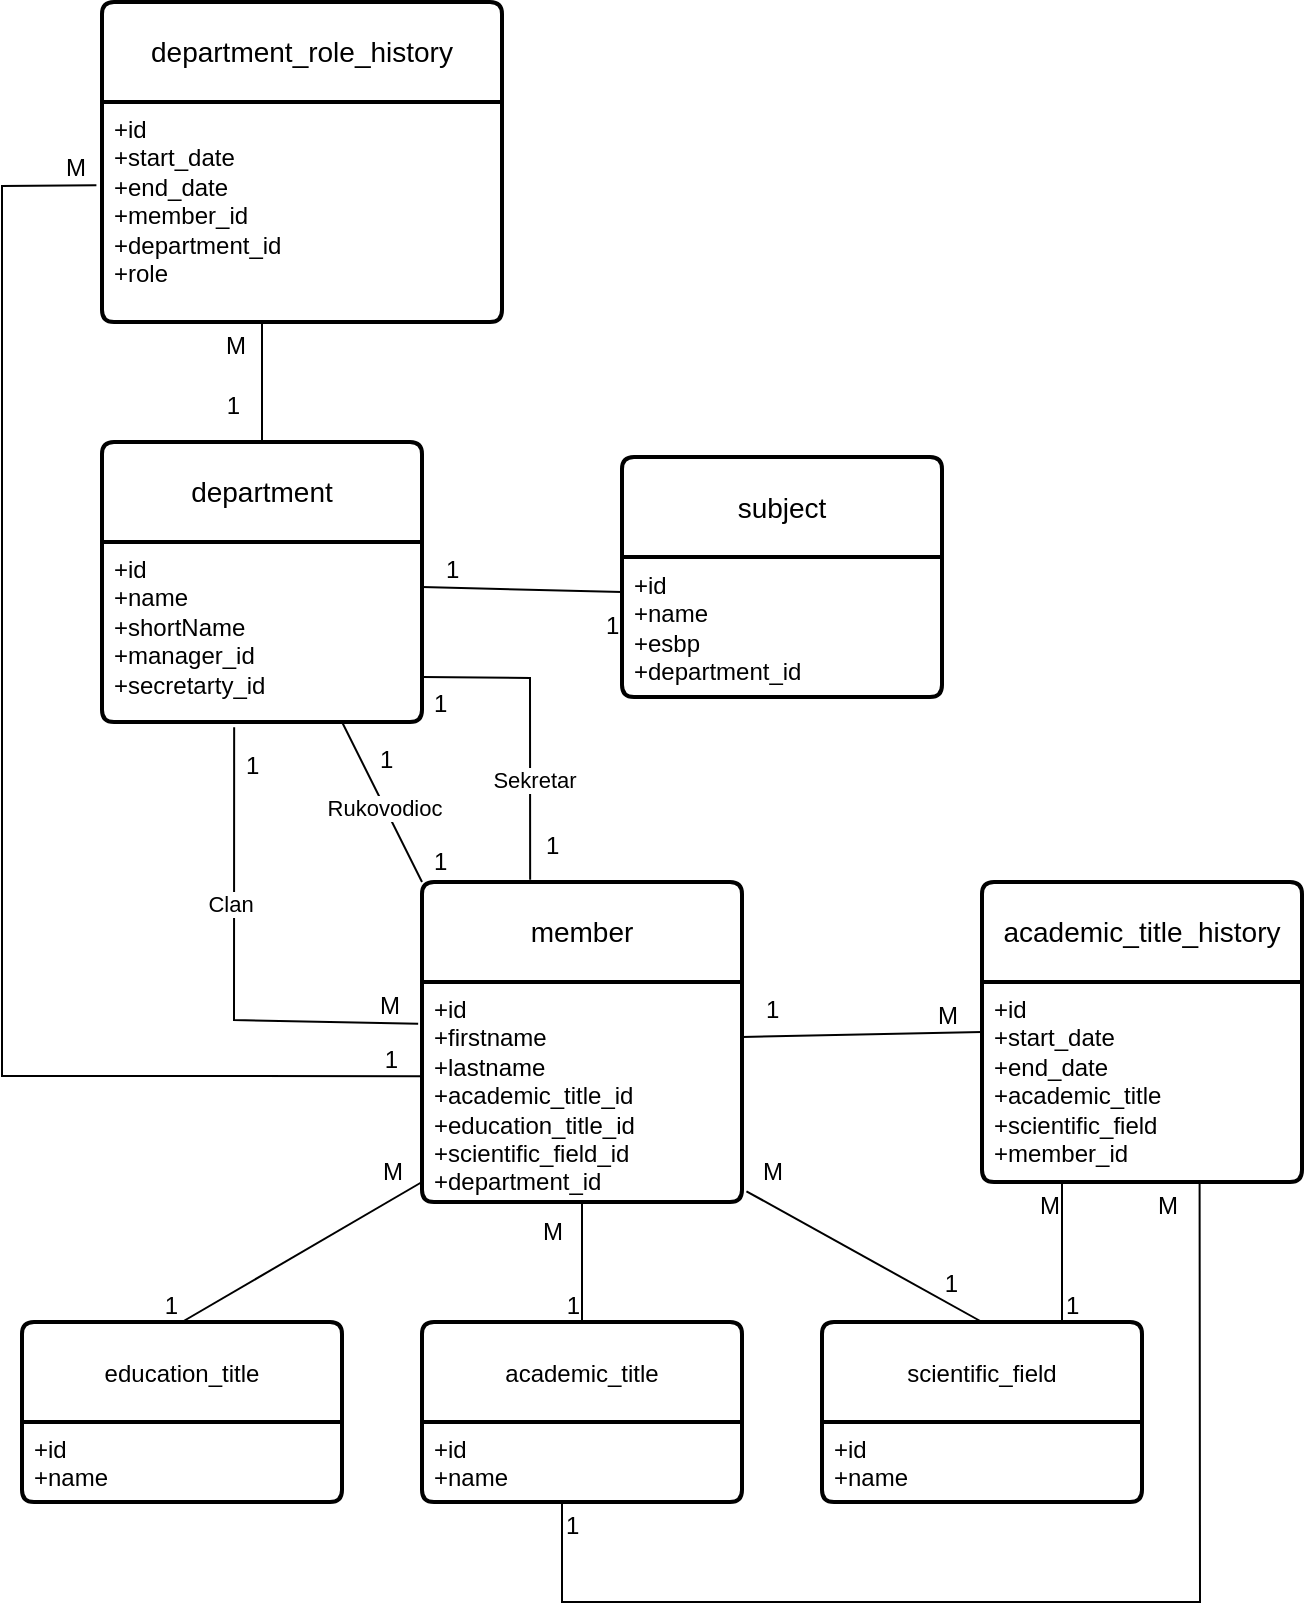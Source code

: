 <mxfile version="24.0.7" type="github">
  <diagram name="Page-1" id="2XKYMDq-A-VBpdEHPca9">
    <mxGraphModel dx="1534" dy="825" grid="1" gridSize="10" guides="1" tooltips="1" connect="1" arrows="1" fold="1" page="1" pageScale="1" pageWidth="850" pageHeight="1100" math="0" shadow="0">
      <root>
        <mxCell id="0" />
        <mxCell id="1" parent="0" />
        <mxCell id="a564kNEdvN1alCRzrxRP-16" value="department" style="swimlane;childLayout=stackLayout;horizontal=1;startSize=50;horizontalStack=0;rounded=1;fontSize=14;fontStyle=0;strokeWidth=2;resizeParent=0;resizeLast=1;shadow=0;dashed=0;align=center;arcSize=4;whiteSpace=wrap;html=1;" parent="1" vertex="1">
          <mxGeometry x="130" y="410" width="160" height="140" as="geometry" />
        </mxCell>
        <mxCell id="a564kNEdvN1alCRzrxRP-17" value="+id&lt;br&gt;+name&lt;br&gt;+shortName&lt;div&gt;+manager_id&lt;/div&gt;&lt;div&gt;+secretarty_id&lt;/div&gt;" style="align=left;strokeColor=none;fillColor=none;spacingLeft=4;fontSize=12;verticalAlign=top;resizable=0;rotatable=0;part=1;html=1;" parent="a564kNEdvN1alCRzrxRP-16" vertex="1">
          <mxGeometry y="50" width="160" height="90" as="geometry" />
        </mxCell>
        <mxCell id="a564kNEdvN1alCRzrxRP-18" value="subject" style="swimlane;childLayout=stackLayout;horizontal=1;startSize=50;horizontalStack=0;rounded=1;fontSize=14;fontStyle=0;strokeWidth=2;resizeParent=0;resizeLast=1;shadow=0;dashed=0;align=center;arcSize=4;whiteSpace=wrap;html=1;" parent="1" vertex="1">
          <mxGeometry x="390" y="417.5" width="160" height="120" as="geometry" />
        </mxCell>
        <mxCell id="a564kNEdvN1alCRzrxRP-19" value="+id&lt;br&gt;+name&lt;br&gt;+esbp&lt;div&gt;+department_id&lt;/div&gt;" style="align=left;strokeColor=none;fillColor=none;spacingLeft=4;fontSize=12;verticalAlign=top;resizable=0;rotatable=0;part=1;html=1;" parent="a564kNEdvN1alCRzrxRP-18" vertex="1">
          <mxGeometry y="50" width="160" height="70" as="geometry" />
        </mxCell>
        <mxCell id="a564kNEdvN1alCRzrxRP-20" value="member" style="swimlane;childLayout=stackLayout;horizontal=1;startSize=50;horizontalStack=0;rounded=1;fontSize=14;fontStyle=0;strokeWidth=2;resizeParent=0;resizeLast=1;shadow=0;dashed=0;align=center;arcSize=4;whiteSpace=wrap;html=1;" parent="1" vertex="1">
          <mxGeometry x="290" y="630" width="160" height="160" as="geometry" />
        </mxCell>
        <mxCell id="a564kNEdvN1alCRzrxRP-21" value="+id&lt;br&gt;+firstname&lt;br&gt;+lastname&lt;div&gt;+academic_title_id&lt;/div&gt;&lt;div&gt;+education_title_id&lt;/div&gt;&lt;div&gt;+scientific_field_id&lt;/div&gt;&lt;div&gt;+department_id&lt;/div&gt;" style="align=left;strokeColor=none;fillColor=none;spacingLeft=4;fontSize=12;verticalAlign=top;resizable=0;rotatable=0;part=1;html=1;" parent="a564kNEdvN1alCRzrxRP-20" vertex="1">
          <mxGeometry y="50" width="160" height="110" as="geometry" />
        </mxCell>
        <mxCell id="a564kNEdvN1alCRzrxRP-24" value="&lt;span style=&quot;font-size: 12px; text-align: left; text-wrap: nowrap;&quot;&gt;education_title&lt;/span&gt;" style="swimlane;childLayout=stackLayout;horizontal=1;startSize=50;horizontalStack=0;rounded=1;fontSize=14;fontStyle=0;strokeWidth=2;resizeParent=0;resizeLast=1;shadow=0;dashed=0;align=center;arcSize=4;whiteSpace=wrap;html=1;" parent="1" vertex="1">
          <mxGeometry x="90" y="850" width="160" height="90" as="geometry" />
        </mxCell>
        <mxCell id="a564kNEdvN1alCRzrxRP-25" value="+id&lt;br&gt;+name" style="align=left;strokeColor=none;fillColor=none;spacingLeft=4;fontSize=12;verticalAlign=top;resizable=0;rotatable=0;part=1;html=1;" parent="a564kNEdvN1alCRzrxRP-24" vertex="1">
          <mxGeometry y="50" width="160" height="40" as="geometry" />
        </mxCell>
        <mxCell id="a564kNEdvN1alCRzrxRP-28" value="&lt;span style=&quot;font-size: 12px; text-align: left; text-wrap: nowrap;&quot;&gt;academic_title&lt;/span&gt;" style="swimlane;childLayout=stackLayout;horizontal=1;startSize=50;horizontalStack=0;rounded=1;fontSize=14;fontStyle=0;strokeWidth=2;resizeParent=0;resizeLast=1;shadow=0;dashed=0;align=center;arcSize=4;whiteSpace=wrap;html=1;" parent="1" vertex="1">
          <mxGeometry x="290" y="850" width="160" height="90" as="geometry" />
        </mxCell>
        <mxCell id="a564kNEdvN1alCRzrxRP-29" value="+id&lt;br&gt;+name" style="align=left;strokeColor=none;fillColor=none;spacingLeft=4;fontSize=12;verticalAlign=top;resizable=0;rotatable=0;part=1;html=1;" parent="a564kNEdvN1alCRzrxRP-28" vertex="1">
          <mxGeometry y="50" width="160" height="40" as="geometry" />
        </mxCell>
        <mxCell id="a564kNEdvN1alCRzrxRP-30" value="&lt;span style=&quot;font-size: 12px; text-align: left; text-wrap: nowrap;&quot;&gt;scientific_field&lt;/span&gt;" style="swimlane;childLayout=stackLayout;horizontal=1;startSize=50;horizontalStack=0;rounded=1;fontSize=14;fontStyle=0;strokeWidth=2;resizeParent=0;resizeLast=1;shadow=0;dashed=0;align=center;arcSize=4;whiteSpace=wrap;html=1;" parent="1" vertex="1">
          <mxGeometry x="490" y="850" width="160" height="90" as="geometry" />
        </mxCell>
        <mxCell id="a564kNEdvN1alCRzrxRP-31" value="+id&lt;br&gt;+name" style="align=left;strokeColor=none;fillColor=none;spacingLeft=4;fontSize=12;verticalAlign=top;resizable=0;rotatable=0;part=1;html=1;" parent="a564kNEdvN1alCRzrxRP-30" vertex="1">
          <mxGeometry y="50" width="160" height="40" as="geometry" />
        </mxCell>
        <mxCell id="a564kNEdvN1alCRzrxRP-32" value="academic_title_history" style="swimlane;childLayout=stackLayout;horizontal=1;startSize=50;horizontalStack=0;rounded=1;fontSize=14;fontStyle=0;strokeWidth=2;resizeParent=0;resizeLast=1;shadow=0;dashed=0;align=center;arcSize=4;whiteSpace=wrap;html=1;" parent="1" vertex="1">
          <mxGeometry x="570" y="630" width="160" height="150" as="geometry" />
        </mxCell>
        <mxCell id="a564kNEdvN1alCRzrxRP-33" value="+id&lt;br&gt;+start_date&lt;br&gt;+end_date&lt;div&gt;+academic_title&lt;/div&gt;&lt;div&gt;+scientific_field&lt;/div&gt;&lt;div&gt;+member_id&lt;/div&gt;" style="align=left;strokeColor=none;fillColor=none;spacingLeft=4;fontSize=12;verticalAlign=top;resizable=0;rotatable=0;part=1;html=1;" parent="a564kNEdvN1alCRzrxRP-32" vertex="1">
          <mxGeometry y="50" width="160" height="100" as="geometry" />
        </mxCell>
        <mxCell id="a564kNEdvN1alCRzrxRP-48" value="" style="endArrow=none;html=1;rounded=0;entryX=0.5;entryY=0;entryDx=0;entryDy=0;" parent="1" target="a564kNEdvN1alCRzrxRP-24" edge="1">
          <mxGeometry relative="1" as="geometry">
            <mxPoint x="290" y="780" as="sourcePoint" />
            <mxPoint x="240" y="780" as="targetPoint" />
          </mxGeometry>
        </mxCell>
        <mxCell id="a564kNEdvN1alCRzrxRP-49" value="1" style="resizable=0;html=1;whiteSpace=wrap;align=right;verticalAlign=bottom;" parent="a564kNEdvN1alCRzrxRP-48" connectable="0" vertex="1">
          <mxGeometry x="1" relative="1" as="geometry" />
        </mxCell>
        <mxCell id="a564kNEdvN1alCRzrxRP-50" value="" style="endArrow=none;html=1;rounded=0;entryX=0.5;entryY=0;entryDx=0;entryDy=0;exitX=0.5;exitY=1;exitDx=0;exitDy=0;" parent="1" source="a564kNEdvN1alCRzrxRP-21" target="a564kNEdvN1alCRzrxRP-28" edge="1">
          <mxGeometry relative="1" as="geometry">
            <mxPoint x="280" y="1010" as="sourcePoint" />
            <mxPoint x="440" y="1010" as="targetPoint" />
          </mxGeometry>
        </mxCell>
        <mxCell id="a564kNEdvN1alCRzrxRP-51" value="1" style="resizable=0;html=1;whiteSpace=wrap;align=right;verticalAlign=bottom;" parent="a564kNEdvN1alCRzrxRP-50" connectable="0" vertex="1">
          <mxGeometry x="1" relative="1" as="geometry" />
        </mxCell>
        <mxCell id="a564kNEdvN1alCRzrxRP-52" value="" style="endArrow=none;html=1;rounded=0;entryX=0.5;entryY=0;entryDx=0;entryDy=0;exitX=0.074;exitY=0.821;exitDx=0;exitDy=0;exitPerimeter=0;" parent="1" source="a564kNEdvN1alCRzrxRP-54" target="a564kNEdvN1alCRzrxRP-30" edge="1">
          <mxGeometry relative="1" as="geometry">
            <mxPoint x="510" y="810" as="sourcePoint" />
            <mxPoint x="670" y="810" as="targetPoint" />
            <Array as="points" />
          </mxGeometry>
        </mxCell>
        <mxCell id="a564kNEdvN1alCRzrxRP-53" value="1" style="resizable=0;html=1;whiteSpace=wrap;align=right;verticalAlign=bottom;" parent="a564kNEdvN1alCRzrxRP-52" connectable="0" vertex="1">
          <mxGeometry x="1" relative="1" as="geometry">
            <mxPoint x="-10" y="-10" as="offset" />
          </mxGeometry>
        </mxCell>
        <mxCell id="a564kNEdvN1alCRzrxRP-54" value="&lt;span style=&quot;text-align: right;&quot;&gt;M&lt;/span&gt;" style="text;html=1;align=center;verticalAlign=middle;resizable=0;points=[];autosize=1;strokeColor=none;fillColor=none;" parent="1" vertex="1">
          <mxGeometry x="450" y="760" width="30" height="30" as="geometry" />
        </mxCell>
        <mxCell id="a564kNEdvN1alCRzrxRP-55" value="&lt;span style=&quot;text-align: right;&quot;&gt;M&lt;/span&gt;" style="text;html=1;align=center;verticalAlign=middle;resizable=0;points=[];autosize=1;strokeColor=none;fillColor=none;" parent="1" vertex="1">
          <mxGeometry x="340" y="790" width="30" height="30" as="geometry" />
        </mxCell>
        <mxCell id="a564kNEdvN1alCRzrxRP-56" value="&lt;span style=&quot;text-align: right;&quot;&gt;M&lt;/span&gt;" style="text;html=1;align=center;verticalAlign=middle;resizable=0;points=[];autosize=1;strokeColor=none;fillColor=none;" parent="1" vertex="1">
          <mxGeometry x="260" y="760" width="30" height="30" as="geometry" />
        </mxCell>
        <mxCell id="a564kNEdvN1alCRzrxRP-58" value="" style="endArrow=none;html=1;rounded=0;exitX=0.413;exitY=1.029;exitDx=0;exitDy=0;exitPerimeter=0;entryX=-0.012;entryY=0.19;entryDx=0;entryDy=0;entryPerimeter=0;" parent="1" source="a564kNEdvN1alCRzrxRP-17" target="a564kNEdvN1alCRzrxRP-21" edge="1">
          <mxGeometry relative="1" as="geometry">
            <mxPoint x="90" y="680" as="sourcePoint" />
            <mxPoint x="250" y="680" as="targetPoint" />
            <Array as="points">
              <mxPoint x="196" y="699" />
            </Array>
          </mxGeometry>
        </mxCell>
        <mxCell id="a564kNEdvN1alCRzrxRP-59" value="1" style="resizable=0;html=1;whiteSpace=wrap;align=left;verticalAlign=bottom;" parent="a564kNEdvN1alCRzrxRP-58" connectable="0" vertex="1">
          <mxGeometry x="-1" relative="1" as="geometry">
            <mxPoint x="4" y="28" as="offset" />
          </mxGeometry>
        </mxCell>
        <mxCell id="a564kNEdvN1alCRzrxRP-60" value="M" style="resizable=0;html=1;whiteSpace=wrap;align=right;verticalAlign=bottom;" parent="a564kNEdvN1alCRzrxRP-58" connectable="0" vertex="1">
          <mxGeometry x="1" relative="1" as="geometry">
            <mxPoint x="-8" as="offset" />
          </mxGeometry>
        </mxCell>
        <mxCell id="a564kNEdvN1alCRzrxRP-67" value="Clan" style="edgeLabel;html=1;align=center;verticalAlign=middle;resizable=0;points=[];" parent="a564kNEdvN1alCRzrxRP-58" vertex="1" connectable="0">
          <mxGeometry x="-0.258" y="-2" relative="1" as="geometry">
            <mxPoint as="offset" />
          </mxGeometry>
        </mxCell>
        <mxCell id="a564kNEdvN1alCRzrxRP-61" value="" style="endArrow=none;html=1;rounded=0;exitX=1;exitY=0.25;exitDx=0;exitDy=0;entryX=0;entryY=0.25;entryDx=0;entryDy=0;" parent="1" source="a564kNEdvN1alCRzrxRP-17" target="a564kNEdvN1alCRzrxRP-19" edge="1">
          <mxGeometry relative="1" as="geometry">
            <mxPoint x="300" y="570" as="sourcePoint" />
            <mxPoint x="460" y="570" as="targetPoint" />
          </mxGeometry>
        </mxCell>
        <mxCell id="a564kNEdvN1alCRzrxRP-62" value="1" style="resizable=0;html=1;whiteSpace=wrap;align=left;verticalAlign=bottom;" parent="a564kNEdvN1alCRzrxRP-61" connectable="0" vertex="1">
          <mxGeometry x="-1" relative="1" as="geometry">
            <mxPoint x="10" as="offset" />
          </mxGeometry>
        </mxCell>
        <mxCell id="a564kNEdvN1alCRzrxRP-64" value="" style="endArrow=none;html=1;rounded=0;exitX=1;exitY=0.25;exitDx=0;exitDy=0;entryX=0;entryY=0.5;entryDx=0;entryDy=0;" parent="1" source="a564kNEdvN1alCRzrxRP-21" target="a564kNEdvN1alCRzrxRP-32" edge="1">
          <mxGeometry relative="1" as="geometry">
            <mxPoint x="580" y="810" as="sourcePoint" />
            <mxPoint x="740" y="810" as="targetPoint" />
          </mxGeometry>
        </mxCell>
        <mxCell id="a564kNEdvN1alCRzrxRP-65" value="1" style="resizable=0;html=1;whiteSpace=wrap;align=left;verticalAlign=bottom;" parent="a564kNEdvN1alCRzrxRP-64" connectable="0" vertex="1">
          <mxGeometry x="-1" relative="1" as="geometry">
            <mxPoint x="10" y="-5" as="offset" />
          </mxGeometry>
        </mxCell>
        <mxCell id="a564kNEdvN1alCRzrxRP-66" value="M" style="resizable=0;html=1;whiteSpace=wrap;align=right;verticalAlign=bottom;" parent="a564kNEdvN1alCRzrxRP-64" connectable="0" vertex="1">
          <mxGeometry x="1" relative="1" as="geometry">
            <mxPoint x="-10" as="offset" />
          </mxGeometry>
        </mxCell>
        <mxCell id="a564kNEdvN1alCRzrxRP-68" value="" style="endArrow=none;html=1;rounded=0;exitX=0.75;exitY=1;exitDx=0;exitDy=0;entryX=0;entryY=0;entryDx=0;entryDy=0;" parent="1" source="a564kNEdvN1alCRzrxRP-17" target="a564kNEdvN1alCRzrxRP-20" edge="1">
          <mxGeometry relative="1" as="geometry">
            <mxPoint x="340" y="580" as="sourcePoint" />
            <mxPoint x="500" y="580" as="targetPoint" />
          </mxGeometry>
        </mxCell>
        <mxCell id="a564kNEdvN1alCRzrxRP-70" value="Rukovodioc" style="edgeLabel;html=1;align=center;verticalAlign=middle;resizable=0;points=[];" parent="a564kNEdvN1alCRzrxRP-68" vertex="1" connectable="0">
          <mxGeometry x="0.065" y="-1" relative="1" as="geometry">
            <mxPoint as="offset" />
          </mxGeometry>
        </mxCell>
        <mxCell id="a564kNEdvN1alCRzrxRP-69" value="" style="endArrow=none;html=1;rounded=0;exitX=1;exitY=0.75;exitDx=0;exitDy=0;entryX=0.338;entryY=-0.007;entryDx=0;entryDy=0;entryPerimeter=0;" parent="1" source="a564kNEdvN1alCRzrxRP-17" target="a564kNEdvN1alCRzrxRP-20" edge="1">
          <mxGeometry relative="1" as="geometry">
            <mxPoint x="320" y="570" as="sourcePoint" />
            <mxPoint x="480" y="570" as="targetPoint" />
            <Array as="points">
              <mxPoint x="344" y="528" />
            </Array>
          </mxGeometry>
        </mxCell>
        <mxCell id="a564kNEdvN1alCRzrxRP-71" value="Sekretar" style="edgeLabel;html=1;align=center;verticalAlign=middle;resizable=0;points=[];" parent="a564kNEdvN1alCRzrxRP-69" vertex="1" connectable="0">
          <mxGeometry x="0.358" y="2" relative="1" as="geometry">
            <mxPoint as="offset" />
          </mxGeometry>
        </mxCell>
        <mxCell id="a564kNEdvN1alCRzrxRP-72" value="department_role_history" style="swimlane;childLayout=stackLayout;horizontal=1;startSize=50;horizontalStack=0;rounded=1;fontSize=14;fontStyle=0;strokeWidth=2;resizeParent=0;resizeLast=1;shadow=0;dashed=0;align=center;arcSize=4;whiteSpace=wrap;html=1;" parent="1" vertex="1">
          <mxGeometry x="130" y="190" width="200" height="160" as="geometry">
            <mxRectangle x="640" y="500" width="190" height="50" as="alternateBounds" />
          </mxGeometry>
        </mxCell>
        <mxCell id="a564kNEdvN1alCRzrxRP-73" value="&lt;div&gt;+id&lt;/div&gt;+start_date&lt;br&gt;+end_date&lt;br&gt;+member_id&lt;div&gt;+department_id&lt;br&gt;&lt;div&gt;+role&lt;/div&gt;&lt;/div&gt;" style="align=left;strokeColor=none;fillColor=none;spacingLeft=4;fontSize=12;verticalAlign=top;resizable=0;rotatable=0;part=1;html=1;" parent="a564kNEdvN1alCRzrxRP-72" vertex="1">
          <mxGeometry y="50" width="200" height="110" as="geometry" />
        </mxCell>
        <mxCell id="a564kNEdvN1alCRzrxRP-74" value="1" style="resizable=0;html=1;whiteSpace=wrap;align=left;verticalAlign=bottom;" parent="1" connectable="0" vertex="1">
          <mxGeometry x="380" y="510" as="geometry" />
        </mxCell>
        <mxCell id="a564kNEdvN1alCRzrxRP-75" value="1" style="resizable=0;html=1;whiteSpace=wrap;align=left;verticalAlign=bottom;" parent="1" connectable="0" vertex="1">
          <mxGeometry x="310" y="530" as="geometry">
            <mxPoint x="-16" y="19" as="offset" />
          </mxGeometry>
        </mxCell>
        <mxCell id="a564kNEdvN1alCRzrxRP-76" value="1" style="resizable=0;html=1;whiteSpace=wrap;align=left;verticalAlign=bottom;" parent="1" connectable="0" vertex="1">
          <mxGeometry x="350" y="620" as="geometry" />
        </mxCell>
        <mxCell id="a564kNEdvN1alCRzrxRP-77" value="1" style="resizable=0;html=1;whiteSpace=wrap;align=left;verticalAlign=bottom;" parent="1" connectable="0" vertex="1">
          <mxGeometry x="340" y="547.5" as="geometry">
            <mxPoint x="-46" y="81" as="offset" />
          </mxGeometry>
        </mxCell>
        <mxCell id="a564kNEdvN1alCRzrxRP-78" value="1" style="resizable=0;html=1;whiteSpace=wrap;align=left;verticalAlign=bottom;" parent="1" connectable="0" vertex="1">
          <mxGeometry x="350" y="557.5" as="geometry">
            <mxPoint x="-83" y="20" as="offset" />
          </mxGeometry>
        </mxCell>
        <mxCell id="a564kNEdvN1alCRzrxRP-82" value="" style="endArrow=none;html=1;rounded=0;entryX=0.5;entryY=0;entryDx=0;entryDy=0;" parent="1" target="a564kNEdvN1alCRzrxRP-16" edge="1">
          <mxGeometry relative="1" as="geometry">
            <mxPoint x="210" y="350" as="sourcePoint" />
            <mxPoint x="350" y="390" as="targetPoint" />
          </mxGeometry>
        </mxCell>
        <mxCell id="a564kNEdvN1alCRzrxRP-83" value="M" style="resizable=0;html=1;whiteSpace=wrap;align=left;verticalAlign=bottom;" parent="a564kNEdvN1alCRzrxRP-82" connectable="0" vertex="1">
          <mxGeometry x="-1" relative="1" as="geometry">
            <mxPoint x="-20" y="20" as="offset" />
          </mxGeometry>
        </mxCell>
        <mxCell id="a564kNEdvN1alCRzrxRP-84" value="1" style="resizable=0;html=1;whiteSpace=wrap;align=right;verticalAlign=bottom;" parent="a564kNEdvN1alCRzrxRP-82" connectable="0" vertex="1">
          <mxGeometry x="1" relative="1" as="geometry">
            <mxPoint x="-10" y="-10" as="offset" />
          </mxGeometry>
        </mxCell>
        <mxCell id="iBMkMSTfFLjf4oAscLbZ-1" value="" style="endArrow=none;html=1;rounded=0;exitX=-0.014;exitY=0.378;exitDx=0;exitDy=0;exitPerimeter=0;entryX=-0.004;entryY=0.428;entryDx=0;entryDy=0;entryPerimeter=0;" edge="1" parent="1" source="a564kNEdvN1alCRzrxRP-73" target="a564kNEdvN1alCRzrxRP-21">
          <mxGeometry relative="1" as="geometry">
            <mxPoint x="80" y="730" as="sourcePoint" />
            <mxPoint x="280" y="730" as="targetPoint" />
            <Array as="points">
              <mxPoint x="80" y="282" />
              <mxPoint x="80" y="727" />
            </Array>
          </mxGeometry>
        </mxCell>
        <mxCell id="iBMkMSTfFLjf4oAscLbZ-2" value="M" style="resizable=0;html=1;whiteSpace=wrap;align=left;verticalAlign=bottom;" connectable="0" vertex="1" parent="iBMkMSTfFLjf4oAscLbZ-1">
          <mxGeometry x="-1" relative="1" as="geometry">
            <mxPoint x="-17" as="offset" />
          </mxGeometry>
        </mxCell>
        <mxCell id="iBMkMSTfFLjf4oAscLbZ-3" value="1" style="resizable=0;html=1;whiteSpace=wrap;align=right;verticalAlign=bottom;" connectable="0" vertex="1" parent="iBMkMSTfFLjf4oAscLbZ-1">
          <mxGeometry x="1" relative="1" as="geometry">
            <mxPoint x="-10" as="offset" />
          </mxGeometry>
        </mxCell>
        <mxCell id="iBMkMSTfFLjf4oAscLbZ-4" value="" style="endArrow=none;html=1;rounded=0;entryX=0.68;entryY=1.008;entryDx=0;entryDy=0;entryPerimeter=0;" edge="1" parent="1" target="a564kNEdvN1alCRzrxRP-33">
          <mxGeometry relative="1" as="geometry">
            <mxPoint x="360" y="940" as="sourcePoint" />
            <mxPoint x="670" y="1010" as="targetPoint" />
            <Array as="points">
              <mxPoint x="360" y="990" />
              <mxPoint x="679" y="990" />
            </Array>
          </mxGeometry>
        </mxCell>
        <mxCell id="iBMkMSTfFLjf4oAscLbZ-5" value="1" style="resizable=0;html=1;whiteSpace=wrap;align=left;verticalAlign=bottom;" connectable="0" vertex="1" parent="iBMkMSTfFLjf4oAscLbZ-4">
          <mxGeometry x="-1" relative="1" as="geometry">
            <mxPoint y="20" as="offset" />
          </mxGeometry>
        </mxCell>
        <mxCell id="iBMkMSTfFLjf4oAscLbZ-6" value="M" style="resizable=0;html=1;whiteSpace=wrap;align=right;verticalAlign=bottom;" connectable="0" vertex="1" parent="iBMkMSTfFLjf4oAscLbZ-4">
          <mxGeometry x="1" relative="1" as="geometry">
            <mxPoint x="-9" y="19" as="offset" />
          </mxGeometry>
        </mxCell>
        <mxCell id="iBMkMSTfFLjf4oAscLbZ-11" value="" style="endArrow=none;html=1;rounded=0;exitX=0.75;exitY=0;exitDx=0;exitDy=0;entryX=0.25;entryY=1;entryDx=0;entryDy=0;" edge="1" parent="1" source="a564kNEdvN1alCRzrxRP-30" target="a564kNEdvN1alCRzrxRP-33">
          <mxGeometry relative="1" as="geometry">
            <mxPoint x="590" y="830" as="sourcePoint" />
            <mxPoint x="750" y="830" as="targetPoint" />
          </mxGeometry>
        </mxCell>
        <mxCell id="iBMkMSTfFLjf4oAscLbZ-12" value="1" style="resizable=0;html=1;whiteSpace=wrap;align=left;verticalAlign=bottom;" connectable="0" vertex="1" parent="iBMkMSTfFLjf4oAscLbZ-11">
          <mxGeometry x="-1" relative="1" as="geometry" />
        </mxCell>
        <mxCell id="iBMkMSTfFLjf4oAscLbZ-13" value="M" style="resizable=0;html=1;whiteSpace=wrap;align=right;verticalAlign=bottom;" connectable="0" vertex="1" parent="iBMkMSTfFLjf4oAscLbZ-11">
          <mxGeometry x="1" relative="1" as="geometry">
            <mxPoint y="20" as="offset" />
          </mxGeometry>
        </mxCell>
      </root>
    </mxGraphModel>
  </diagram>
</mxfile>
